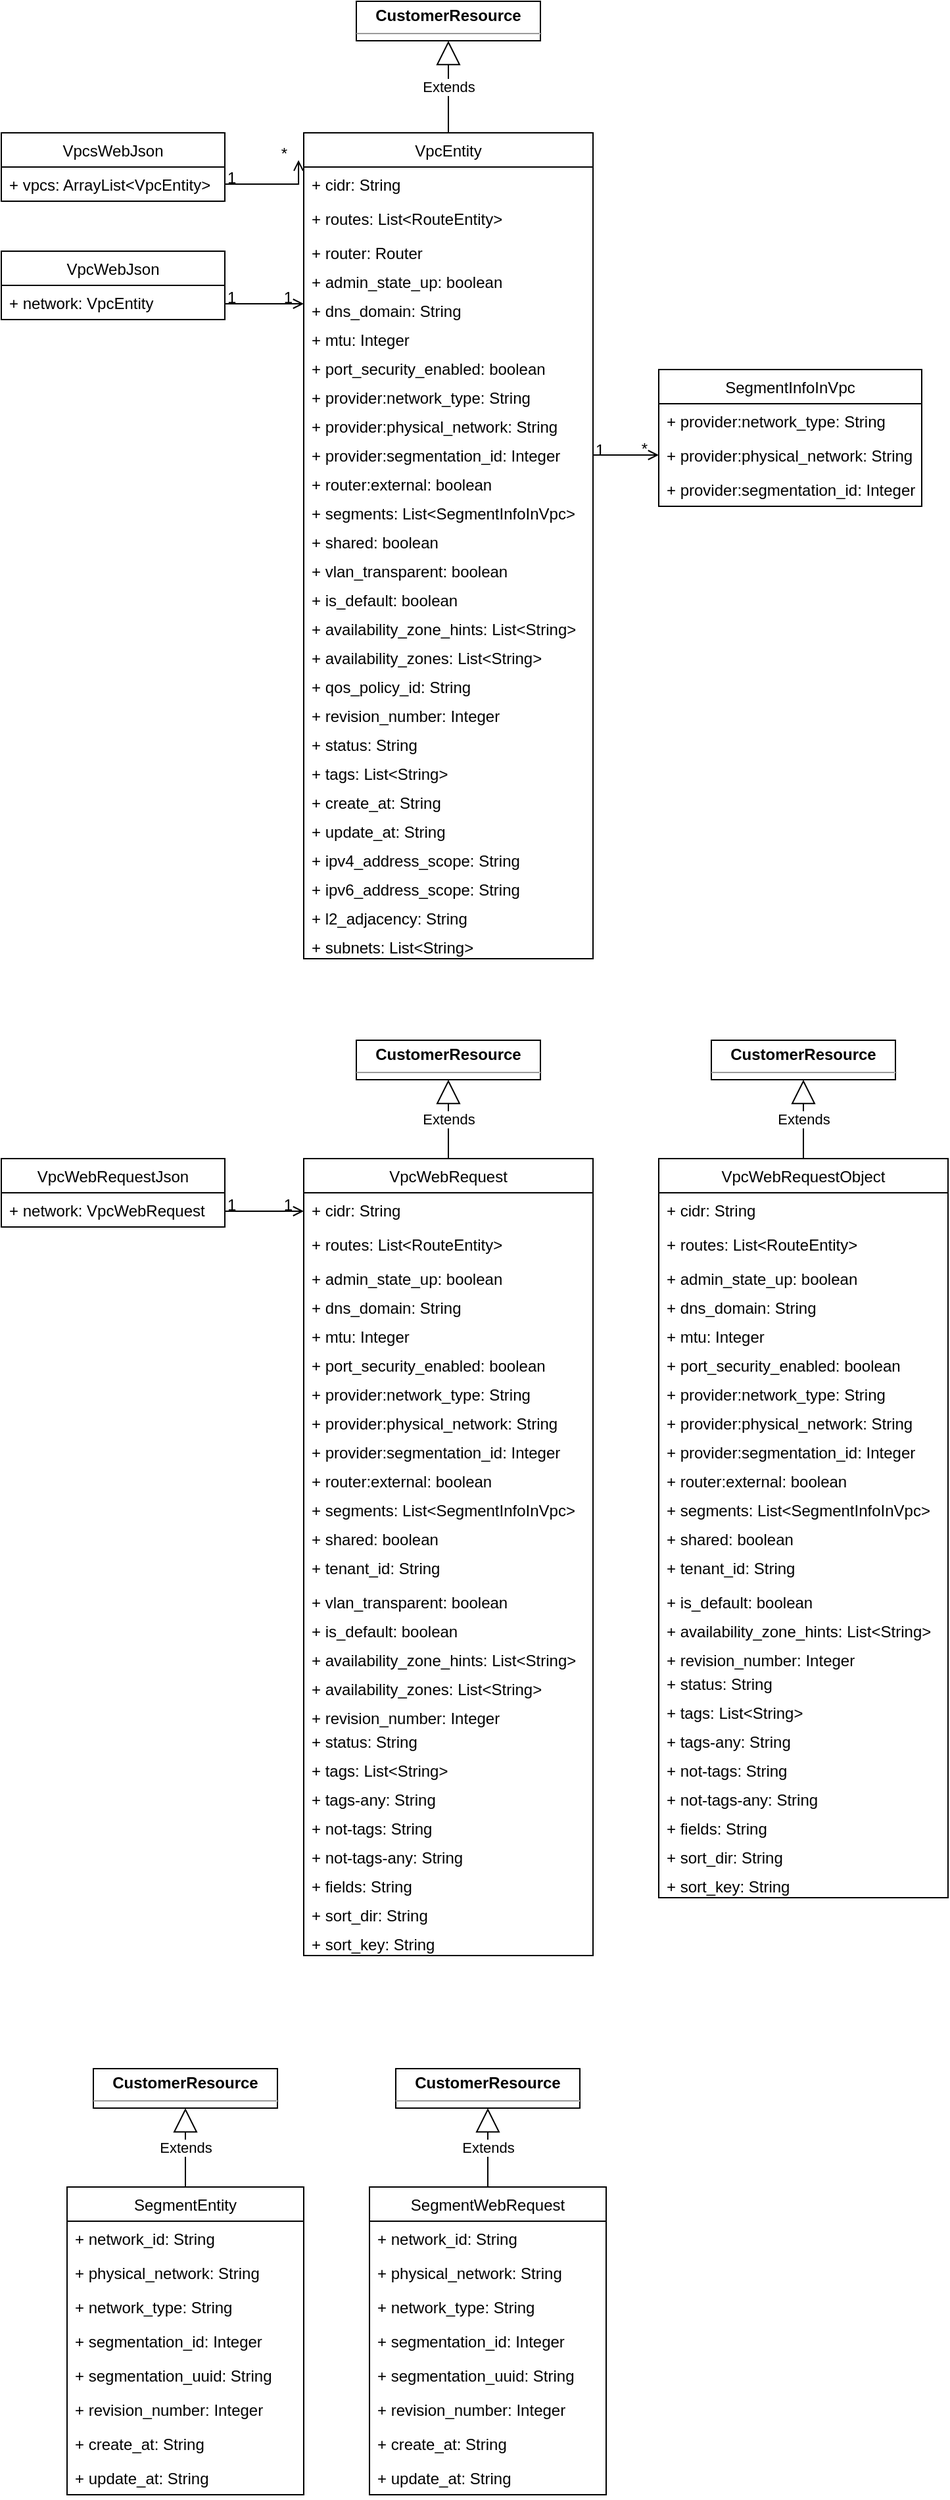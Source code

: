 <mxfile version="13.8.7" type="github">
  <diagram id="C5RBs43oDa-KdzZeNtuy" name="Page-1">
    <mxGraphModel dx="909" dy="665" grid="1" gridSize="10" guides="1" tooltips="1" connect="1" arrows="1" fold="1" page="1" pageScale="1" pageWidth="827" pageHeight="1169" math="0" shadow="0">
      <root>
        <mxCell id="WIyWlLk6GJQsqaUBKTNV-0" />
        <mxCell id="WIyWlLk6GJQsqaUBKTNV-1" parent="WIyWlLk6GJQsqaUBKTNV-0" />
        <mxCell id="Ehaus5VikyLSaYL8oiBz-0" value="VpcEntity" style="swimlane;fontStyle=0;childLayout=stackLayout;horizontal=1;startSize=26;fillColor=none;horizontalStack=0;resizeParent=1;resizeParentMax=0;resizeLast=0;collapsible=1;marginBottom=0;" vertex="1" parent="WIyWlLk6GJQsqaUBKTNV-1">
          <mxGeometry x="260" y="120" width="220" height="628" as="geometry" />
        </mxCell>
        <mxCell id="Ehaus5VikyLSaYL8oiBz-1" value="+ cidr: String" style="text;strokeColor=none;fillColor=none;align=left;verticalAlign=top;spacingLeft=4;spacingRight=4;overflow=hidden;rotatable=0;points=[[0,0.5],[1,0.5]];portConstraint=eastwest;" vertex="1" parent="Ehaus5VikyLSaYL8oiBz-0">
          <mxGeometry y="26" width="220" height="26" as="geometry" />
        </mxCell>
        <mxCell id="Ehaus5VikyLSaYL8oiBz-2" value="+ routes: List&lt;RouteEntity&gt;" style="text;strokeColor=none;fillColor=none;align=left;verticalAlign=top;spacingLeft=4;spacingRight=4;overflow=hidden;rotatable=0;points=[[0,0.5],[1,0.5]];portConstraint=eastwest;" vertex="1" parent="Ehaus5VikyLSaYL8oiBz-0">
          <mxGeometry y="52" width="220" height="26" as="geometry" />
        </mxCell>
        <mxCell id="Ehaus5VikyLSaYL8oiBz-6" value="+ router: Router&#xa;" style="text;strokeColor=none;fillColor=none;align=left;verticalAlign=top;spacingLeft=4;spacingRight=4;overflow=hidden;rotatable=0;points=[[0,0.5],[1,0.5]];portConstraint=eastwest;" vertex="1" parent="Ehaus5VikyLSaYL8oiBz-0">
          <mxGeometry y="78" width="220" height="22" as="geometry" />
        </mxCell>
        <mxCell id="Ehaus5VikyLSaYL8oiBz-3" value="+ admin_state_up: boolean&#xa;" style="text;strokeColor=none;fillColor=none;align=left;verticalAlign=top;spacingLeft=4;spacingRight=4;overflow=hidden;rotatable=0;points=[[0,0.5],[1,0.5]];portConstraint=eastwest;" vertex="1" parent="Ehaus5VikyLSaYL8oiBz-0">
          <mxGeometry y="100" width="220" height="22" as="geometry" />
        </mxCell>
        <mxCell id="Ehaus5VikyLSaYL8oiBz-7" value="+ dns_domain: String&#xa;" style="text;strokeColor=none;fillColor=none;align=left;verticalAlign=top;spacingLeft=4;spacingRight=4;overflow=hidden;rotatable=0;points=[[0,0.5],[1,0.5]];portConstraint=eastwest;" vertex="1" parent="Ehaus5VikyLSaYL8oiBz-0">
          <mxGeometry y="122" width="220" height="22" as="geometry" />
        </mxCell>
        <mxCell id="Ehaus5VikyLSaYL8oiBz-8" value="+ mtu: Integer&#xa;" style="text;strokeColor=none;fillColor=none;align=left;verticalAlign=top;spacingLeft=4;spacingRight=4;overflow=hidden;rotatable=0;points=[[0,0.5],[1,0.5]];portConstraint=eastwest;" vertex="1" parent="Ehaus5VikyLSaYL8oiBz-0">
          <mxGeometry y="144" width="220" height="22" as="geometry" />
        </mxCell>
        <mxCell id="Ehaus5VikyLSaYL8oiBz-4" value="+ port_security_enabled: boolean&#xa;" style="text;strokeColor=none;fillColor=none;align=left;verticalAlign=top;spacingLeft=4;spacingRight=4;overflow=hidden;rotatable=0;points=[[0,0.5],[1,0.5]];portConstraint=eastwest;" vertex="1" parent="Ehaus5VikyLSaYL8oiBz-0">
          <mxGeometry y="166" width="220" height="22" as="geometry" />
        </mxCell>
        <mxCell id="Ehaus5VikyLSaYL8oiBz-9" value="+ provider:network_type: String&#xa;" style="text;strokeColor=none;fillColor=none;align=left;verticalAlign=top;spacingLeft=4;spacingRight=4;overflow=hidden;rotatable=0;points=[[0,0.5],[1,0.5]];portConstraint=eastwest;" vertex="1" parent="Ehaus5VikyLSaYL8oiBz-0">
          <mxGeometry y="188" width="220" height="22" as="geometry" />
        </mxCell>
        <mxCell id="Ehaus5VikyLSaYL8oiBz-11" value="+ provider:physical_network: String&#xa;" style="text;strokeColor=none;fillColor=none;align=left;verticalAlign=top;spacingLeft=4;spacingRight=4;overflow=hidden;rotatable=0;points=[[0,0.5],[1,0.5]];portConstraint=eastwest;" vertex="1" parent="Ehaus5VikyLSaYL8oiBz-0">
          <mxGeometry y="210" width="220" height="22" as="geometry" />
        </mxCell>
        <mxCell id="Ehaus5VikyLSaYL8oiBz-12" value="+ provider:segmentation_id: Integer&#xa;" style="text;strokeColor=none;fillColor=none;align=left;verticalAlign=top;spacingLeft=4;spacingRight=4;overflow=hidden;rotatable=0;points=[[0,0.5],[1,0.5]];portConstraint=eastwest;" vertex="1" parent="Ehaus5VikyLSaYL8oiBz-0">
          <mxGeometry y="232" width="220" height="22" as="geometry" />
        </mxCell>
        <mxCell id="Ehaus5VikyLSaYL8oiBz-10" value="+ router:external: boolean" style="text;strokeColor=none;fillColor=none;align=left;verticalAlign=top;spacingLeft=4;spacingRight=4;overflow=hidden;rotatable=0;points=[[0,0.5],[1,0.5]];portConstraint=eastwest;" vertex="1" parent="Ehaus5VikyLSaYL8oiBz-0">
          <mxGeometry y="254" width="220" height="22" as="geometry" />
        </mxCell>
        <mxCell id="Ehaus5VikyLSaYL8oiBz-14" value="+ segments: List&lt;SegmentInfoInVpc&gt;&#xa;" style="text;strokeColor=none;fillColor=none;align=left;verticalAlign=top;spacingLeft=4;spacingRight=4;overflow=hidden;rotatable=0;points=[[0,0.5],[1,0.5]];portConstraint=eastwest;" vertex="1" parent="Ehaus5VikyLSaYL8oiBz-0">
          <mxGeometry y="276" width="220" height="22" as="geometry" />
        </mxCell>
        <mxCell id="Ehaus5VikyLSaYL8oiBz-15" value="+ shared: boolean&#xa;" style="text;strokeColor=none;fillColor=none;align=left;verticalAlign=top;spacingLeft=4;spacingRight=4;overflow=hidden;rotatable=0;points=[[0,0.5],[1,0.5]];portConstraint=eastwest;" vertex="1" parent="Ehaus5VikyLSaYL8oiBz-0">
          <mxGeometry y="298" width="220" height="22" as="geometry" />
        </mxCell>
        <mxCell id="Ehaus5VikyLSaYL8oiBz-16" value="+ vlan_transparent: boolean&#xa;" style="text;strokeColor=none;fillColor=none;align=left;verticalAlign=top;spacingLeft=4;spacingRight=4;overflow=hidden;rotatable=0;points=[[0,0.5],[1,0.5]];portConstraint=eastwest;" vertex="1" parent="Ehaus5VikyLSaYL8oiBz-0">
          <mxGeometry y="320" width="220" height="22" as="geometry" />
        </mxCell>
        <mxCell id="Ehaus5VikyLSaYL8oiBz-18" value="+ is_default: boolean&#xa;" style="text;strokeColor=none;fillColor=none;align=left;verticalAlign=top;spacingLeft=4;spacingRight=4;overflow=hidden;rotatable=0;points=[[0,0.5],[1,0.5]];portConstraint=eastwest;" vertex="1" parent="Ehaus5VikyLSaYL8oiBz-0">
          <mxGeometry y="342" width="220" height="22" as="geometry" />
        </mxCell>
        <mxCell id="Ehaus5VikyLSaYL8oiBz-13" value="+ availability_zone_hints: List&lt;String&gt;&#xa;" style="text;strokeColor=none;fillColor=none;align=left;verticalAlign=top;spacingLeft=4;spacingRight=4;overflow=hidden;rotatable=0;points=[[0,0.5],[1,0.5]];portConstraint=eastwest;" vertex="1" parent="Ehaus5VikyLSaYL8oiBz-0">
          <mxGeometry y="364" width="220" height="22" as="geometry" />
        </mxCell>
        <mxCell id="Ehaus5VikyLSaYL8oiBz-19" value="+ availability_zones: List&lt;String&gt;&#xa;" style="text;strokeColor=none;fillColor=none;align=left;verticalAlign=top;spacingLeft=4;spacingRight=4;overflow=hidden;rotatable=0;points=[[0,0.5],[1,0.5]];portConstraint=eastwest;" vertex="1" parent="Ehaus5VikyLSaYL8oiBz-0">
          <mxGeometry y="386" width="220" height="22" as="geometry" />
        </mxCell>
        <mxCell id="Ehaus5VikyLSaYL8oiBz-20" value="+ qos_policy_id: String&#xa;" style="text;strokeColor=none;fillColor=none;align=left;verticalAlign=top;spacingLeft=4;spacingRight=4;overflow=hidden;rotatable=0;points=[[0,0.5],[1,0.5]];portConstraint=eastwest;" vertex="1" parent="Ehaus5VikyLSaYL8oiBz-0">
          <mxGeometry y="408" width="220" height="22" as="geometry" />
        </mxCell>
        <mxCell id="Ehaus5VikyLSaYL8oiBz-21" value="+ revision_number: Integer&#xa;" style="text;strokeColor=none;fillColor=none;align=left;verticalAlign=top;spacingLeft=4;spacingRight=4;overflow=hidden;rotatable=0;points=[[0,0.5],[1,0.5]];portConstraint=eastwest;" vertex="1" parent="Ehaus5VikyLSaYL8oiBz-0">
          <mxGeometry y="430" width="220" height="22" as="geometry" />
        </mxCell>
        <mxCell id="Ehaus5VikyLSaYL8oiBz-22" value="+ status: String&#xa;" style="text;strokeColor=none;fillColor=none;align=left;verticalAlign=top;spacingLeft=4;spacingRight=4;overflow=hidden;rotatable=0;points=[[0,0.5],[1,0.5]];portConstraint=eastwest;" vertex="1" parent="Ehaus5VikyLSaYL8oiBz-0">
          <mxGeometry y="452" width="220" height="22" as="geometry" />
        </mxCell>
        <mxCell id="Ehaus5VikyLSaYL8oiBz-24" value="+ tags: List&lt;String&gt;&#xa;" style="text;strokeColor=none;fillColor=none;align=left;verticalAlign=top;spacingLeft=4;spacingRight=4;overflow=hidden;rotatable=0;points=[[0,0.5],[1,0.5]];portConstraint=eastwest;" vertex="1" parent="Ehaus5VikyLSaYL8oiBz-0">
          <mxGeometry y="474" width="220" height="22" as="geometry" />
        </mxCell>
        <mxCell id="Ehaus5VikyLSaYL8oiBz-26" value="+ create_at: String&#xa;" style="text;strokeColor=none;fillColor=none;align=left;verticalAlign=top;spacingLeft=4;spacingRight=4;overflow=hidden;rotatable=0;points=[[0,0.5],[1,0.5]];portConstraint=eastwest;" vertex="1" parent="Ehaus5VikyLSaYL8oiBz-0">
          <mxGeometry y="496" width="220" height="22" as="geometry" />
        </mxCell>
        <mxCell id="Ehaus5VikyLSaYL8oiBz-25" value="+ update_at: String&#xa;" style="text;strokeColor=none;fillColor=none;align=left;verticalAlign=top;spacingLeft=4;spacingRight=4;overflow=hidden;rotatable=0;points=[[0,0.5],[1,0.5]];portConstraint=eastwest;" vertex="1" parent="Ehaus5VikyLSaYL8oiBz-0">
          <mxGeometry y="518" width="220" height="22" as="geometry" />
        </mxCell>
        <mxCell id="Ehaus5VikyLSaYL8oiBz-27" value="+ ipv4_address_scope: String&#xa;" style="text;strokeColor=none;fillColor=none;align=left;verticalAlign=top;spacingLeft=4;spacingRight=4;overflow=hidden;rotatable=0;points=[[0,0.5],[1,0.5]];portConstraint=eastwest;" vertex="1" parent="Ehaus5VikyLSaYL8oiBz-0">
          <mxGeometry y="540" width="220" height="22" as="geometry" />
        </mxCell>
        <mxCell id="Ehaus5VikyLSaYL8oiBz-23" value="+ ipv6_address_scope: String&#xa;" style="text;strokeColor=none;fillColor=none;align=left;verticalAlign=top;spacingLeft=4;spacingRight=4;overflow=hidden;rotatable=0;points=[[0,0.5],[1,0.5]];portConstraint=eastwest;" vertex="1" parent="Ehaus5VikyLSaYL8oiBz-0">
          <mxGeometry y="562" width="220" height="22" as="geometry" />
        </mxCell>
        <mxCell id="Ehaus5VikyLSaYL8oiBz-28" value="+ l2_adjacency: String" style="text;strokeColor=none;fillColor=none;align=left;verticalAlign=top;spacingLeft=4;spacingRight=4;overflow=hidden;rotatable=0;points=[[0,0.5],[1,0.5]];portConstraint=eastwest;" vertex="1" parent="Ehaus5VikyLSaYL8oiBz-0">
          <mxGeometry y="584" width="220" height="22" as="geometry" />
        </mxCell>
        <mxCell id="Ehaus5VikyLSaYL8oiBz-31" value="+ subnets: List&lt;String&gt;" style="text;strokeColor=none;fillColor=none;align=left;verticalAlign=top;spacingLeft=4;spacingRight=4;overflow=hidden;rotatable=0;points=[[0,0.5],[1,0.5]];portConstraint=eastwest;" vertex="1" parent="Ehaus5VikyLSaYL8oiBz-0">
          <mxGeometry y="606" width="220" height="22" as="geometry" />
        </mxCell>
        <mxCell id="Ehaus5VikyLSaYL8oiBz-32" value="SegmentInfoInVpc" style="swimlane;fontStyle=0;childLayout=stackLayout;horizontal=1;startSize=26;fillColor=none;horizontalStack=0;resizeParent=1;resizeParentMax=0;resizeLast=0;collapsible=1;marginBottom=0;" vertex="1" parent="WIyWlLk6GJQsqaUBKTNV-1">
          <mxGeometry x="530" y="300" width="200" height="104" as="geometry" />
        </mxCell>
        <mxCell id="Ehaus5VikyLSaYL8oiBz-33" value="+ provider:network_type: String" style="text;strokeColor=none;fillColor=none;align=left;verticalAlign=top;spacingLeft=4;spacingRight=4;overflow=hidden;rotatable=0;points=[[0,0.5],[1,0.5]];portConstraint=eastwest;" vertex="1" parent="Ehaus5VikyLSaYL8oiBz-32">
          <mxGeometry y="26" width="200" height="26" as="geometry" />
        </mxCell>
        <mxCell id="Ehaus5VikyLSaYL8oiBz-34" value="+ provider:physical_network: String" style="text;strokeColor=none;fillColor=none;align=left;verticalAlign=top;spacingLeft=4;spacingRight=4;overflow=hidden;rotatable=0;points=[[0,0.5],[1,0.5]];portConstraint=eastwest;" vertex="1" parent="Ehaus5VikyLSaYL8oiBz-32">
          <mxGeometry y="52" width="200" height="26" as="geometry" />
        </mxCell>
        <mxCell id="Ehaus5VikyLSaYL8oiBz-37" value="+ provider:segmentation_id: Integer" style="text;strokeColor=none;fillColor=none;align=left;verticalAlign=top;spacingLeft=4;spacingRight=4;overflow=hidden;rotatable=0;points=[[0,0.5],[1,0.5]];portConstraint=eastwest;" vertex="1" parent="Ehaus5VikyLSaYL8oiBz-32">
          <mxGeometry y="78" width="200" height="26" as="geometry" />
        </mxCell>
        <mxCell id="Ehaus5VikyLSaYL8oiBz-56" value="Extends" style="endArrow=block;endSize=16;endFill=0;html=1;exitX=0.5;exitY=0;exitDx=0;exitDy=0;" edge="1" parent="WIyWlLk6GJQsqaUBKTNV-1" source="Ehaus5VikyLSaYL8oiBz-0">
          <mxGeometry width="160" relative="1" as="geometry">
            <mxPoint x="270" y="30" as="sourcePoint" />
            <mxPoint x="370" y="50" as="targetPoint" />
          </mxGeometry>
        </mxCell>
        <mxCell id="Ehaus5VikyLSaYL8oiBz-57" value="" style="endArrow=open;shadow=0;strokeWidth=1;rounded=0;endFill=1;edgeStyle=elbowEdgeStyle;elbow=vertical;exitX=1;exitY=0.5;exitDx=0;exitDy=0;entryX=0;entryY=0.5;entryDx=0;entryDy=0;" edge="1" parent="WIyWlLk6GJQsqaUBKTNV-1" source="Ehaus5VikyLSaYL8oiBz-10" target="Ehaus5VikyLSaYL8oiBz-34">
          <mxGeometry x="0.5" y="41" relative="1" as="geometry">
            <mxPoint x="470" y="343" as="sourcePoint" />
            <mxPoint x="600" y="339" as="targetPoint" />
            <mxPoint x="-40" y="32" as="offset" />
            <Array as="points">
              <mxPoint x="530" y="365" />
              <mxPoint x="570" y="250" />
            </Array>
          </mxGeometry>
        </mxCell>
        <mxCell id="Ehaus5VikyLSaYL8oiBz-58" value="1" style="resizable=0;align=left;verticalAlign=bottom;labelBackgroundColor=none;fontSize=12;" connectable="0" vertex="1" parent="Ehaus5VikyLSaYL8oiBz-57">
          <mxGeometry x="-1" relative="1" as="geometry">
            <mxPoint y="-15" as="offset" />
          </mxGeometry>
        </mxCell>
        <mxCell id="Ehaus5VikyLSaYL8oiBz-59" value="*" style="resizable=0;align=right;verticalAlign=bottom;labelBackgroundColor=none;fontSize=12;" connectable="0" vertex="1" parent="Ehaus5VikyLSaYL8oiBz-57">
          <mxGeometry x="1" relative="1" as="geometry">
            <mxPoint x="-7" y="4" as="offset" />
          </mxGeometry>
        </mxCell>
        <mxCell id="Ehaus5VikyLSaYL8oiBz-61" value="VpcsWebJson" style="swimlane;fontStyle=0;childLayout=stackLayout;horizontal=1;startSize=26;fillColor=none;horizontalStack=0;resizeParent=1;resizeParentMax=0;resizeLast=0;collapsible=1;marginBottom=0;" vertex="1" parent="WIyWlLk6GJQsqaUBKTNV-1">
          <mxGeometry x="30" y="120" width="170" height="52" as="geometry" />
        </mxCell>
        <mxCell id="Ehaus5VikyLSaYL8oiBz-62" value="+ vpcs: ArrayList&lt;VpcEntity&gt;" style="text;strokeColor=none;fillColor=none;align=left;verticalAlign=top;spacingLeft=4;spacingRight=4;overflow=hidden;rotatable=0;points=[[0,0.5],[1,0.5]];portConstraint=eastwest;" vertex="1" parent="Ehaus5VikyLSaYL8oiBz-61">
          <mxGeometry y="26" width="170" height="26" as="geometry" />
        </mxCell>
        <mxCell id="Ehaus5VikyLSaYL8oiBz-70" value="" style="endArrow=open;shadow=0;strokeWidth=1;rounded=0;endFill=1;edgeStyle=elbowEdgeStyle;elbow=vertical;exitX=1;exitY=0.5;exitDx=0;exitDy=0;entryX=-0.018;entryY=0.033;entryDx=0;entryDy=0;entryPerimeter=0;" edge="1" parent="WIyWlLk6GJQsqaUBKTNV-1" source="Ehaus5VikyLSaYL8oiBz-62" target="Ehaus5VikyLSaYL8oiBz-0">
          <mxGeometry x="0.5" y="41" relative="1" as="geometry">
            <mxPoint x="130" y="200" as="sourcePoint" />
            <mxPoint x="230" y="200" as="targetPoint" />
            <mxPoint x="-40" y="32" as="offset" />
            <Array as="points">
              <mxPoint x="230" y="159" />
              <mxPoint x="220" y="180" />
              <mxPoint x="240" y="159" />
              <mxPoint x="230" y="139" />
              <mxPoint x="250" y="85" />
            </Array>
          </mxGeometry>
        </mxCell>
        <mxCell id="Ehaus5VikyLSaYL8oiBz-71" value="1" style="resizable=0;align=left;verticalAlign=bottom;labelBackgroundColor=none;fontSize=12;" connectable="0" vertex="1" parent="Ehaus5VikyLSaYL8oiBz-70">
          <mxGeometry x="-1" relative="1" as="geometry">
            <mxPoint y="4" as="offset" />
          </mxGeometry>
        </mxCell>
        <mxCell id="Ehaus5VikyLSaYL8oiBz-72" value="*" style="resizable=0;align=right;verticalAlign=bottom;labelBackgroundColor=none;fontSize=12;" connectable="0" vertex="1" parent="Ehaus5VikyLSaYL8oiBz-70">
          <mxGeometry x="1" relative="1" as="geometry">
            <mxPoint x="-7" y="4" as="offset" />
          </mxGeometry>
        </mxCell>
        <mxCell id="Ehaus5VikyLSaYL8oiBz-74" value="VpcWebJson" style="swimlane;fontStyle=0;childLayout=stackLayout;horizontal=1;startSize=26;fillColor=none;horizontalStack=0;resizeParent=1;resizeParentMax=0;resizeLast=0;collapsible=1;marginBottom=0;" vertex="1" parent="WIyWlLk6GJQsqaUBKTNV-1">
          <mxGeometry x="30" y="210" width="170" height="52" as="geometry" />
        </mxCell>
        <mxCell id="Ehaus5VikyLSaYL8oiBz-75" value="+ network: VpcEntity" style="text;strokeColor=none;fillColor=none;align=left;verticalAlign=top;spacingLeft=4;spacingRight=4;overflow=hidden;rotatable=0;points=[[0,0.5],[1,0.5]];portConstraint=eastwest;" vertex="1" parent="Ehaus5VikyLSaYL8oiBz-74">
          <mxGeometry y="26" width="170" height="26" as="geometry" />
        </mxCell>
        <mxCell id="Ehaus5VikyLSaYL8oiBz-76" value="" style="endArrow=open;shadow=0;strokeWidth=1;rounded=0;endFill=1;edgeStyle=elbowEdgeStyle;elbow=vertical;entryX=-0.018;entryY=0.033;entryDx=0;entryDy=0;entryPerimeter=0;" edge="1" parent="WIyWlLk6GJQsqaUBKTNV-1" source="Ehaus5VikyLSaYL8oiBz-75">
          <mxGeometry x="0.5" y="41" relative="1" as="geometry">
            <mxPoint x="200" y="250" as="sourcePoint" />
            <mxPoint x="260" y="250" as="targetPoint" />
            <mxPoint x="-40" y="32" as="offset" />
            <Array as="points">
              <mxPoint x="230" y="250" />
              <mxPoint x="250" y="196" />
            </Array>
          </mxGeometry>
        </mxCell>
        <mxCell id="Ehaus5VikyLSaYL8oiBz-77" value="1" style="resizable=0;align=left;verticalAlign=bottom;labelBackgroundColor=none;fontSize=12;" connectable="0" vertex="1" parent="Ehaus5VikyLSaYL8oiBz-76">
          <mxGeometry x="-1" relative="1" as="geometry">
            <mxPoint y="4" as="offset" />
          </mxGeometry>
        </mxCell>
        <mxCell id="Ehaus5VikyLSaYL8oiBz-78" value="1" style="resizable=0;align=right;verticalAlign=bottom;labelBackgroundColor=none;fontSize=12;" connectable="0" vertex="1" parent="Ehaus5VikyLSaYL8oiBz-76">
          <mxGeometry x="1" relative="1" as="geometry">
            <mxPoint x="-7" y="4" as="offset" />
          </mxGeometry>
        </mxCell>
        <mxCell id="Ehaus5VikyLSaYL8oiBz-79" value="&lt;p style=&quot;margin: 0px ; margin-top: 4px ; text-align: center&quot;&gt;&lt;b&gt;CustomerResource&lt;/b&gt;&lt;/p&gt;&lt;hr size=&quot;1&quot;&gt;&lt;div style=&quot;height: 2px&quot;&gt;&lt;/div&gt;" style="verticalAlign=top;align=left;overflow=fill;fontSize=12;fontFamily=Helvetica;html=1;" vertex="1" parent="WIyWlLk6GJQsqaUBKTNV-1">
          <mxGeometry x="300" y="20" width="140" height="30" as="geometry" />
        </mxCell>
        <mxCell id="Ehaus5VikyLSaYL8oiBz-80" value="VpcWebRequest" style="swimlane;fontStyle=0;childLayout=stackLayout;horizontal=1;startSize=26;fillColor=none;horizontalStack=0;resizeParent=1;resizeParentMax=0;resizeLast=0;collapsible=1;marginBottom=0;" vertex="1" parent="WIyWlLk6GJQsqaUBKTNV-1">
          <mxGeometry x="260" y="900" width="220" height="606" as="geometry" />
        </mxCell>
        <mxCell id="Ehaus5VikyLSaYL8oiBz-81" value="+ cidr: String" style="text;strokeColor=none;fillColor=none;align=left;verticalAlign=top;spacingLeft=4;spacingRight=4;overflow=hidden;rotatable=0;points=[[0,0.5],[1,0.5]];portConstraint=eastwest;" vertex="1" parent="Ehaus5VikyLSaYL8oiBz-80">
          <mxGeometry y="26" width="220" height="26" as="geometry" />
        </mxCell>
        <mxCell id="Ehaus5VikyLSaYL8oiBz-82" value="+ routes: List&lt;RouteEntity&gt;" style="text;strokeColor=none;fillColor=none;align=left;verticalAlign=top;spacingLeft=4;spacingRight=4;overflow=hidden;rotatable=0;points=[[0,0.5],[1,0.5]];portConstraint=eastwest;" vertex="1" parent="Ehaus5VikyLSaYL8oiBz-80">
          <mxGeometry y="52" width="220" height="26" as="geometry" />
        </mxCell>
        <mxCell id="Ehaus5VikyLSaYL8oiBz-84" value="+ admin_state_up: boolean&#xa;" style="text;strokeColor=none;fillColor=none;align=left;verticalAlign=top;spacingLeft=4;spacingRight=4;overflow=hidden;rotatable=0;points=[[0,0.5],[1,0.5]];portConstraint=eastwest;" vertex="1" parent="Ehaus5VikyLSaYL8oiBz-80">
          <mxGeometry y="78" width="220" height="22" as="geometry" />
        </mxCell>
        <mxCell id="Ehaus5VikyLSaYL8oiBz-85" value="+ dns_domain: String&#xa;" style="text;strokeColor=none;fillColor=none;align=left;verticalAlign=top;spacingLeft=4;spacingRight=4;overflow=hidden;rotatable=0;points=[[0,0.5],[1,0.5]];portConstraint=eastwest;" vertex="1" parent="Ehaus5VikyLSaYL8oiBz-80">
          <mxGeometry y="100" width="220" height="22" as="geometry" />
        </mxCell>
        <mxCell id="Ehaus5VikyLSaYL8oiBz-86" value="+ mtu: Integer&#xa;" style="text;strokeColor=none;fillColor=none;align=left;verticalAlign=top;spacingLeft=4;spacingRight=4;overflow=hidden;rotatable=0;points=[[0,0.5],[1,0.5]];portConstraint=eastwest;" vertex="1" parent="Ehaus5VikyLSaYL8oiBz-80">
          <mxGeometry y="122" width="220" height="22" as="geometry" />
        </mxCell>
        <mxCell id="Ehaus5VikyLSaYL8oiBz-87" value="+ port_security_enabled: boolean&#xa;" style="text;strokeColor=none;fillColor=none;align=left;verticalAlign=top;spacingLeft=4;spacingRight=4;overflow=hidden;rotatable=0;points=[[0,0.5],[1,0.5]];portConstraint=eastwest;" vertex="1" parent="Ehaus5VikyLSaYL8oiBz-80">
          <mxGeometry y="144" width="220" height="22" as="geometry" />
        </mxCell>
        <mxCell id="Ehaus5VikyLSaYL8oiBz-88" value="+ provider:network_type: String&#xa;" style="text;strokeColor=none;fillColor=none;align=left;verticalAlign=top;spacingLeft=4;spacingRight=4;overflow=hidden;rotatable=0;points=[[0,0.5],[1,0.5]];portConstraint=eastwest;" vertex="1" parent="Ehaus5VikyLSaYL8oiBz-80">
          <mxGeometry y="166" width="220" height="22" as="geometry" />
        </mxCell>
        <mxCell id="Ehaus5VikyLSaYL8oiBz-89" value="+ provider:physical_network: String&#xa;" style="text;strokeColor=none;fillColor=none;align=left;verticalAlign=top;spacingLeft=4;spacingRight=4;overflow=hidden;rotatable=0;points=[[0,0.5],[1,0.5]];portConstraint=eastwest;" vertex="1" parent="Ehaus5VikyLSaYL8oiBz-80">
          <mxGeometry y="188" width="220" height="22" as="geometry" />
        </mxCell>
        <mxCell id="Ehaus5VikyLSaYL8oiBz-90" value="+ provider:segmentation_id: Integer&#xa;" style="text;strokeColor=none;fillColor=none;align=left;verticalAlign=top;spacingLeft=4;spacingRight=4;overflow=hidden;rotatable=0;points=[[0,0.5],[1,0.5]];portConstraint=eastwest;" vertex="1" parent="Ehaus5VikyLSaYL8oiBz-80">
          <mxGeometry y="210" width="220" height="22" as="geometry" />
        </mxCell>
        <mxCell id="Ehaus5VikyLSaYL8oiBz-91" value="+ router:external: boolean" style="text;strokeColor=none;fillColor=none;align=left;verticalAlign=top;spacingLeft=4;spacingRight=4;overflow=hidden;rotatable=0;points=[[0,0.5],[1,0.5]];portConstraint=eastwest;" vertex="1" parent="Ehaus5VikyLSaYL8oiBz-80">
          <mxGeometry y="232" width="220" height="22" as="geometry" />
        </mxCell>
        <mxCell id="Ehaus5VikyLSaYL8oiBz-92" value="+ segments: List&lt;SegmentInfoInVpc&gt;&#xa;" style="text;strokeColor=none;fillColor=none;align=left;verticalAlign=top;spacingLeft=4;spacingRight=4;overflow=hidden;rotatable=0;points=[[0,0.5],[1,0.5]];portConstraint=eastwest;" vertex="1" parent="Ehaus5VikyLSaYL8oiBz-80">
          <mxGeometry y="254" width="220" height="22" as="geometry" />
        </mxCell>
        <mxCell id="Ehaus5VikyLSaYL8oiBz-93" value="+ shared: boolean&#xa;" style="text;strokeColor=none;fillColor=none;align=left;verticalAlign=top;spacingLeft=4;spacingRight=4;overflow=hidden;rotatable=0;points=[[0,0.5],[1,0.5]];portConstraint=eastwest;" vertex="1" parent="Ehaus5VikyLSaYL8oiBz-80">
          <mxGeometry y="276" width="220" height="22" as="geometry" />
        </mxCell>
        <mxCell id="Ehaus5VikyLSaYL8oiBz-38" value="+ tenant_id: String" style="text;strokeColor=none;fillColor=none;align=left;verticalAlign=top;spacingLeft=4;spacingRight=4;overflow=hidden;rotatable=0;points=[[0,0.5],[1,0.5]];portConstraint=eastwest;" vertex="1" parent="Ehaus5VikyLSaYL8oiBz-80">
          <mxGeometry y="298" width="220" height="26" as="geometry" />
        </mxCell>
        <mxCell id="Ehaus5VikyLSaYL8oiBz-94" value="+ vlan_transparent: boolean&#xa;" style="text;strokeColor=none;fillColor=none;align=left;verticalAlign=top;spacingLeft=4;spacingRight=4;overflow=hidden;rotatable=0;points=[[0,0.5],[1,0.5]];portConstraint=eastwest;" vertex="1" parent="Ehaus5VikyLSaYL8oiBz-80">
          <mxGeometry y="324" width="220" height="22" as="geometry" />
        </mxCell>
        <mxCell id="Ehaus5VikyLSaYL8oiBz-95" value="+ is_default: boolean&#xa;" style="text;strokeColor=none;fillColor=none;align=left;verticalAlign=top;spacingLeft=4;spacingRight=4;overflow=hidden;rotatable=0;points=[[0,0.5],[1,0.5]];portConstraint=eastwest;" vertex="1" parent="Ehaus5VikyLSaYL8oiBz-80">
          <mxGeometry y="346" width="220" height="22" as="geometry" />
        </mxCell>
        <mxCell id="Ehaus5VikyLSaYL8oiBz-96" value="+ availability_zone_hints: List&lt;String&gt;&#xa;" style="text;strokeColor=none;fillColor=none;align=left;verticalAlign=top;spacingLeft=4;spacingRight=4;overflow=hidden;rotatable=0;points=[[0,0.5],[1,0.5]];portConstraint=eastwest;" vertex="1" parent="Ehaus5VikyLSaYL8oiBz-80">
          <mxGeometry y="368" width="220" height="22" as="geometry" />
        </mxCell>
        <mxCell id="Ehaus5VikyLSaYL8oiBz-97" value="+ availability_zones: List&lt;String&gt;&#xa;" style="text;strokeColor=none;fillColor=none;align=left;verticalAlign=top;spacingLeft=4;spacingRight=4;overflow=hidden;rotatable=0;points=[[0,0.5],[1,0.5]];portConstraint=eastwest;" vertex="1" parent="Ehaus5VikyLSaYL8oiBz-80">
          <mxGeometry y="390" width="220" height="22" as="geometry" />
        </mxCell>
        <mxCell id="Ehaus5VikyLSaYL8oiBz-99" value="+ revision_number: Integer&#xa;" style="text;strokeColor=none;fillColor=none;align=left;verticalAlign=top;spacingLeft=4;spacingRight=4;overflow=hidden;rotatable=0;points=[[0,0.5],[1,0.5]];portConstraint=eastwest;" vertex="1" parent="Ehaus5VikyLSaYL8oiBz-80">
          <mxGeometry y="412" width="220" height="18" as="geometry" />
        </mxCell>
        <mxCell id="Ehaus5VikyLSaYL8oiBz-100" value="+ status: String&#xa;" style="text;strokeColor=none;fillColor=none;align=left;verticalAlign=top;spacingLeft=4;spacingRight=4;overflow=hidden;rotatable=0;points=[[0,0.5],[1,0.5]];portConstraint=eastwest;" vertex="1" parent="Ehaus5VikyLSaYL8oiBz-80">
          <mxGeometry y="430" width="220" height="22" as="geometry" />
        </mxCell>
        <mxCell id="Ehaus5VikyLSaYL8oiBz-101" value="+ tags: List&lt;String&gt;&#xa;" style="text;strokeColor=none;fillColor=none;align=left;verticalAlign=top;spacingLeft=4;spacingRight=4;overflow=hidden;rotatable=0;points=[[0,0.5],[1,0.5]];portConstraint=eastwest;" vertex="1" parent="Ehaus5VikyLSaYL8oiBz-80">
          <mxGeometry y="452" width="220" height="22" as="geometry" />
        </mxCell>
        <mxCell id="Ehaus5VikyLSaYL8oiBz-102" value="+ tags-any: String&#xa;" style="text;strokeColor=none;fillColor=none;align=left;verticalAlign=top;spacingLeft=4;spacingRight=4;overflow=hidden;rotatable=0;points=[[0,0.5],[1,0.5]];portConstraint=eastwest;" vertex="1" parent="Ehaus5VikyLSaYL8oiBz-80">
          <mxGeometry y="474" width="220" height="22" as="geometry" />
        </mxCell>
        <mxCell id="Ehaus5VikyLSaYL8oiBz-103" value="+ not-tags: String&#xa;" style="text;strokeColor=none;fillColor=none;align=left;verticalAlign=top;spacingLeft=4;spacingRight=4;overflow=hidden;rotatable=0;points=[[0,0.5],[1,0.5]];portConstraint=eastwest;" vertex="1" parent="Ehaus5VikyLSaYL8oiBz-80">
          <mxGeometry y="496" width="220" height="22" as="geometry" />
        </mxCell>
        <mxCell id="Ehaus5VikyLSaYL8oiBz-104" value="+ not-tags-any: String&#xa;" style="text;strokeColor=none;fillColor=none;align=left;verticalAlign=top;spacingLeft=4;spacingRight=4;overflow=hidden;rotatable=0;points=[[0,0.5],[1,0.5]];portConstraint=eastwest;" vertex="1" parent="Ehaus5VikyLSaYL8oiBz-80">
          <mxGeometry y="518" width="220" height="22" as="geometry" />
        </mxCell>
        <mxCell id="Ehaus5VikyLSaYL8oiBz-105" value="+ fields: String&#xa;" style="text;strokeColor=none;fillColor=none;align=left;verticalAlign=top;spacingLeft=4;spacingRight=4;overflow=hidden;rotatable=0;points=[[0,0.5],[1,0.5]];portConstraint=eastwest;" vertex="1" parent="Ehaus5VikyLSaYL8oiBz-80">
          <mxGeometry y="540" width="220" height="22" as="geometry" />
        </mxCell>
        <mxCell id="Ehaus5VikyLSaYL8oiBz-106" value="+ sort_dir: String" style="text;strokeColor=none;fillColor=none;align=left;verticalAlign=top;spacingLeft=4;spacingRight=4;overflow=hidden;rotatable=0;points=[[0,0.5],[1,0.5]];portConstraint=eastwest;" vertex="1" parent="Ehaus5VikyLSaYL8oiBz-80">
          <mxGeometry y="562" width="220" height="22" as="geometry" />
        </mxCell>
        <mxCell id="Ehaus5VikyLSaYL8oiBz-107" value="+ sort_key: String" style="text;strokeColor=none;fillColor=none;align=left;verticalAlign=top;spacingLeft=4;spacingRight=4;overflow=hidden;rotatable=0;points=[[0,0.5],[1,0.5]];portConstraint=eastwest;" vertex="1" parent="Ehaus5VikyLSaYL8oiBz-80">
          <mxGeometry y="584" width="220" height="22" as="geometry" />
        </mxCell>
        <mxCell id="Ehaus5VikyLSaYL8oiBz-108" value="Extends" style="endArrow=block;endSize=16;endFill=0;html=1;" edge="1" parent="WIyWlLk6GJQsqaUBKTNV-1">
          <mxGeometry width="160" relative="1" as="geometry">
            <mxPoint x="370" y="900" as="sourcePoint" />
            <mxPoint x="370" y="840" as="targetPoint" />
          </mxGeometry>
        </mxCell>
        <mxCell id="Ehaus5VikyLSaYL8oiBz-109" value="&lt;p style=&quot;margin: 0px ; margin-top: 4px ; text-align: center&quot;&gt;&lt;b&gt;CustomerResource&lt;/b&gt;&lt;/p&gt;&lt;hr size=&quot;1&quot;&gt;&lt;div style=&quot;height: 2px&quot;&gt;&lt;/div&gt;" style="verticalAlign=top;align=left;overflow=fill;fontSize=12;fontFamily=Helvetica;html=1;" vertex="1" parent="WIyWlLk6GJQsqaUBKTNV-1">
          <mxGeometry x="300" y="810" width="140" height="30" as="geometry" />
        </mxCell>
        <mxCell id="Ehaus5VikyLSaYL8oiBz-119" value="VpcWebRequestJson" style="swimlane;fontStyle=0;childLayout=stackLayout;horizontal=1;startSize=26;fillColor=none;horizontalStack=0;resizeParent=1;resizeParentMax=0;resizeLast=0;collapsible=1;marginBottom=0;" vertex="1" parent="WIyWlLk6GJQsqaUBKTNV-1">
          <mxGeometry x="30" y="900" width="170" height="52" as="geometry" />
        </mxCell>
        <mxCell id="Ehaus5VikyLSaYL8oiBz-120" value="+ network: VpcWebRequest" style="text;strokeColor=none;fillColor=none;align=left;verticalAlign=top;spacingLeft=4;spacingRight=4;overflow=hidden;rotatable=0;points=[[0,0.5],[1,0.5]];portConstraint=eastwest;" vertex="1" parent="Ehaus5VikyLSaYL8oiBz-119">
          <mxGeometry y="26" width="170" height="26" as="geometry" />
        </mxCell>
        <mxCell id="Ehaus5VikyLSaYL8oiBz-121" value="" style="endArrow=open;shadow=0;strokeWidth=1;rounded=0;endFill=1;edgeStyle=elbowEdgeStyle;elbow=vertical;entryX=-0.018;entryY=0.033;entryDx=0;entryDy=0;entryPerimeter=0;" edge="1" parent="WIyWlLk6GJQsqaUBKTNV-1">
          <mxGeometry x="0.5" y="41" relative="1" as="geometry">
            <mxPoint x="200" y="940" as="sourcePoint" />
            <mxPoint x="260" y="940" as="targetPoint" />
            <mxPoint x="-40" y="32" as="offset" />
            <Array as="points">
              <mxPoint x="230" y="940" />
              <mxPoint x="250" y="886" />
            </Array>
          </mxGeometry>
        </mxCell>
        <mxCell id="Ehaus5VikyLSaYL8oiBz-122" value="1" style="resizable=0;align=left;verticalAlign=bottom;labelBackgroundColor=none;fontSize=12;" connectable="0" vertex="1" parent="Ehaus5VikyLSaYL8oiBz-121">
          <mxGeometry x="-1" relative="1" as="geometry">
            <mxPoint y="4" as="offset" />
          </mxGeometry>
        </mxCell>
        <mxCell id="Ehaus5VikyLSaYL8oiBz-123" value="1" style="resizable=0;align=right;verticalAlign=bottom;labelBackgroundColor=none;fontSize=12;" connectable="0" vertex="1" parent="Ehaus5VikyLSaYL8oiBz-121">
          <mxGeometry x="1" relative="1" as="geometry">
            <mxPoint x="-7" y="4" as="offset" />
          </mxGeometry>
        </mxCell>
        <mxCell id="Ehaus5VikyLSaYL8oiBz-124" value="VpcWebRequestObject" style="swimlane;fontStyle=0;childLayout=stackLayout;horizontal=1;startSize=26;fillColor=none;horizontalStack=0;resizeParent=1;resizeParentMax=0;resizeLast=0;collapsible=1;marginBottom=0;" vertex="1" parent="WIyWlLk6GJQsqaUBKTNV-1">
          <mxGeometry x="530" y="900" width="220" height="562" as="geometry" />
        </mxCell>
        <mxCell id="Ehaus5VikyLSaYL8oiBz-125" value="+ cidr: String" style="text;strokeColor=none;fillColor=none;align=left;verticalAlign=top;spacingLeft=4;spacingRight=4;overflow=hidden;rotatable=0;points=[[0,0.5],[1,0.5]];portConstraint=eastwest;" vertex="1" parent="Ehaus5VikyLSaYL8oiBz-124">
          <mxGeometry y="26" width="220" height="26" as="geometry" />
        </mxCell>
        <mxCell id="Ehaus5VikyLSaYL8oiBz-126" value="+ routes: List&lt;RouteEntity&gt;" style="text;strokeColor=none;fillColor=none;align=left;verticalAlign=top;spacingLeft=4;spacingRight=4;overflow=hidden;rotatable=0;points=[[0,0.5],[1,0.5]];portConstraint=eastwest;" vertex="1" parent="Ehaus5VikyLSaYL8oiBz-124">
          <mxGeometry y="52" width="220" height="26" as="geometry" />
        </mxCell>
        <mxCell id="Ehaus5VikyLSaYL8oiBz-128" value="+ admin_state_up: boolean&#xa;" style="text;strokeColor=none;fillColor=none;align=left;verticalAlign=top;spacingLeft=4;spacingRight=4;overflow=hidden;rotatable=0;points=[[0,0.5],[1,0.5]];portConstraint=eastwest;" vertex="1" parent="Ehaus5VikyLSaYL8oiBz-124">
          <mxGeometry y="78" width="220" height="22" as="geometry" />
        </mxCell>
        <mxCell id="Ehaus5VikyLSaYL8oiBz-129" value="+ dns_domain: String&#xa;" style="text;strokeColor=none;fillColor=none;align=left;verticalAlign=top;spacingLeft=4;spacingRight=4;overflow=hidden;rotatable=0;points=[[0,0.5],[1,0.5]];portConstraint=eastwest;" vertex="1" parent="Ehaus5VikyLSaYL8oiBz-124">
          <mxGeometry y="100" width="220" height="22" as="geometry" />
        </mxCell>
        <mxCell id="Ehaus5VikyLSaYL8oiBz-130" value="+ mtu: Integer&#xa;" style="text;strokeColor=none;fillColor=none;align=left;verticalAlign=top;spacingLeft=4;spacingRight=4;overflow=hidden;rotatable=0;points=[[0,0.5],[1,0.5]];portConstraint=eastwest;" vertex="1" parent="Ehaus5VikyLSaYL8oiBz-124">
          <mxGeometry y="122" width="220" height="22" as="geometry" />
        </mxCell>
        <mxCell id="Ehaus5VikyLSaYL8oiBz-131" value="+ port_security_enabled: boolean&#xa;" style="text;strokeColor=none;fillColor=none;align=left;verticalAlign=top;spacingLeft=4;spacingRight=4;overflow=hidden;rotatable=0;points=[[0,0.5],[1,0.5]];portConstraint=eastwest;" vertex="1" parent="Ehaus5VikyLSaYL8oiBz-124">
          <mxGeometry y="144" width="220" height="22" as="geometry" />
        </mxCell>
        <mxCell id="Ehaus5VikyLSaYL8oiBz-132" value="+ provider:network_type: String&#xa;" style="text;strokeColor=none;fillColor=none;align=left;verticalAlign=top;spacingLeft=4;spacingRight=4;overflow=hidden;rotatable=0;points=[[0,0.5],[1,0.5]];portConstraint=eastwest;" vertex="1" parent="Ehaus5VikyLSaYL8oiBz-124">
          <mxGeometry y="166" width="220" height="22" as="geometry" />
        </mxCell>
        <mxCell id="Ehaus5VikyLSaYL8oiBz-133" value="+ provider:physical_network: String&#xa;" style="text;strokeColor=none;fillColor=none;align=left;verticalAlign=top;spacingLeft=4;spacingRight=4;overflow=hidden;rotatable=0;points=[[0,0.5],[1,0.5]];portConstraint=eastwest;" vertex="1" parent="Ehaus5VikyLSaYL8oiBz-124">
          <mxGeometry y="188" width="220" height="22" as="geometry" />
        </mxCell>
        <mxCell id="Ehaus5VikyLSaYL8oiBz-134" value="+ provider:segmentation_id: Integer&#xa;" style="text;strokeColor=none;fillColor=none;align=left;verticalAlign=top;spacingLeft=4;spacingRight=4;overflow=hidden;rotatable=0;points=[[0,0.5],[1,0.5]];portConstraint=eastwest;" vertex="1" parent="Ehaus5VikyLSaYL8oiBz-124">
          <mxGeometry y="210" width="220" height="22" as="geometry" />
        </mxCell>
        <mxCell id="Ehaus5VikyLSaYL8oiBz-135" value="+ router:external: boolean" style="text;strokeColor=none;fillColor=none;align=left;verticalAlign=top;spacingLeft=4;spacingRight=4;overflow=hidden;rotatable=0;points=[[0,0.5],[1,0.5]];portConstraint=eastwest;" vertex="1" parent="Ehaus5VikyLSaYL8oiBz-124">
          <mxGeometry y="232" width="220" height="22" as="geometry" />
        </mxCell>
        <mxCell id="Ehaus5VikyLSaYL8oiBz-136" value="+ segments: List&lt;SegmentInfoInVpc&gt;&#xa;" style="text;strokeColor=none;fillColor=none;align=left;verticalAlign=top;spacingLeft=4;spacingRight=4;overflow=hidden;rotatable=0;points=[[0,0.5],[1,0.5]];portConstraint=eastwest;" vertex="1" parent="Ehaus5VikyLSaYL8oiBz-124">
          <mxGeometry y="254" width="220" height="22" as="geometry" />
        </mxCell>
        <mxCell id="Ehaus5VikyLSaYL8oiBz-137" value="+ shared: boolean&#xa;" style="text;strokeColor=none;fillColor=none;align=left;verticalAlign=top;spacingLeft=4;spacingRight=4;overflow=hidden;rotatable=0;points=[[0,0.5],[1,0.5]];portConstraint=eastwest;" vertex="1" parent="Ehaus5VikyLSaYL8oiBz-124">
          <mxGeometry y="276" width="220" height="22" as="geometry" />
        </mxCell>
        <mxCell id="Ehaus5VikyLSaYL8oiBz-138" value="+ tenant_id: String" style="text;strokeColor=none;fillColor=none;align=left;verticalAlign=top;spacingLeft=4;spacingRight=4;overflow=hidden;rotatable=0;points=[[0,0.5],[1,0.5]];portConstraint=eastwest;" vertex="1" parent="Ehaus5VikyLSaYL8oiBz-124">
          <mxGeometry y="298" width="220" height="26" as="geometry" />
        </mxCell>
        <mxCell id="Ehaus5VikyLSaYL8oiBz-140" value="+ is_default: boolean&#xa;" style="text;strokeColor=none;fillColor=none;align=left;verticalAlign=top;spacingLeft=4;spacingRight=4;overflow=hidden;rotatable=0;points=[[0,0.5],[1,0.5]];portConstraint=eastwest;" vertex="1" parent="Ehaus5VikyLSaYL8oiBz-124">
          <mxGeometry y="324" width="220" height="22" as="geometry" />
        </mxCell>
        <mxCell id="Ehaus5VikyLSaYL8oiBz-141" value="+ availability_zone_hints: List&lt;String&gt;&#xa;" style="text;strokeColor=none;fillColor=none;align=left;verticalAlign=top;spacingLeft=4;spacingRight=4;overflow=hidden;rotatable=0;points=[[0,0.5],[1,0.5]];portConstraint=eastwest;" vertex="1" parent="Ehaus5VikyLSaYL8oiBz-124">
          <mxGeometry y="346" width="220" height="22" as="geometry" />
        </mxCell>
        <mxCell id="Ehaus5VikyLSaYL8oiBz-143" value="+ revision_number: Integer&#xa;" style="text;strokeColor=none;fillColor=none;align=left;verticalAlign=top;spacingLeft=4;spacingRight=4;overflow=hidden;rotatable=0;points=[[0,0.5],[1,0.5]];portConstraint=eastwest;" vertex="1" parent="Ehaus5VikyLSaYL8oiBz-124">
          <mxGeometry y="368" width="220" height="18" as="geometry" />
        </mxCell>
        <mxCell id="Ehaus5VikyLSaYL8oiBz-144" value="+ status: String&#xa;" style="text;strokeColor=none;fillColor=none;align=left;verticalAlign=top;spacingLeft=4;spacingRight=4;overflow=hidden;rotatable=0;points=[[0,0.5],[1,0.5]];portConstraint=eastwest;" vertex="1" parent="Ehaus5VikyLSaYL8oiBz-124">
          <mxGeometry y="386" width="220" height="22" as="geometry" />
        </mxCell>
        <mxCell id="Ehaus5VikyLSaYL8oiBz-145" value="+ tags: List&lt;String&gt;&#xa;" style="text;strokeColor=none;fillColor=none;align=left;verticalAlign=top;spacingLeft=4;spacingRight=4;overflow=hidden;rotatable=0;points=[[0,0.5],[1,0.5]];portConstraint=eastwest;" vertex="1" parent="Ehaus5VikyLSaYL8oiBz-124">
          <mxGeometry y="408" width="220" height="22" as="geometry" />
        </mxCell>
        <mxCell id="Ehaus5VikyLSaYL8oiBz-146" value="+ tags-any: String&#xa;" style="text;strokeColor=none;fillColor=none;align=left;verticalAlign=top;spacingLeft=4;spacingRight=4;overflow=hidden;rotatable=0;points=[[0,0.5],[1,0.5]];portConstraint=eastwest;" vertex="1" parent="Ehaus5VikyLSaYL8oiBz-124">
          <mxGeometry y="430" width="220" height="22" as="geometry" />
        </mxCell>
        <mxCell id="Ehaus5VikyLSaYL8oiBz-147" value="+ not-tags: String&#xa;" style="text;strokeColor=none;fillColor=none;align=left;verticalAlign=top;spacingLeft=4;spacingRight=4;overflow=hidden;rotatable=0;points=[[0,0.5],[1,0.5]];portConstraint=eastwest;" vertex="1" parent="Ehaus5VikyLSaYL8oiBz-124">
          <mxGeometry y="452" width="220" height="22" as="geometry" />
        </mxCell>
        <mxCell id="Ehaus5VikyLSaYL8oiBz-148" value="+ not-tags-any: String&#xa;" style="text;strokeColor=none;fillColor=none;align=left;verticalAlign=top;spacingLeft=4;spacingRight=4;overflow=hidden;rotatable=0;points=[[0,0.5],[1,0.5]];portConstraint=eastwest;" vertex="1" parent="Ehaus5VikyLSaYL8oiBz-124">
          <mxGeometry y="474" width="220" height="22" as="geometry" />
        </mxCell>
        <mxCell id="Ehaus5VikyLSaYL8oiBz-149" value="+ fields: String&#xa;" style="text;strokeColor=none;fillColor=none;align=left;verticalAlign=top;spacingLeft=4;spacingRight=4;overflow=hidden;rotatable=0;points=[[0,0.5],[1,0.5]];portConstraint=eastwest;" vertex="1" parent="Ehaus5VikyLSaYL8oiBz-124">
          <mxGeometry y="496" width="220" height="22" as="geometry" />
        </mxCell>
        <mxCell id="Ehaus5VikyLSaYL8oiBz-150" value="+ sort_dir: String" style="text;strokeColor=none;fillColor=none;align=left;verticalAlign=top;spacingLeft=4;spacingRight=4;overflow=hidden;rotatable=0;points=[[0,0.5],[1,0.5]];portConstraint=eastwest;" vertex="1" parent="Ehaus5VikyLSaYL8oiBz-124">
          <mxGeometry y="518" width="220" height="22" as="geometry" />
        </mxCell>
        <mxCell id="Ehaus5VikyLSaYL8oiBz-151" value="+ sort_key: String" style="text;strokeColor=none;fillColor=none;align=left;verticalAlign=top;spacingLeft=4;spacingRight=4;overflow=hidden;rotatable=0;points=[[0,0.5],[1,0.5]];portConstraint=eastwest;" vertex="1" parent="Ehaus5VikyLSaYL8oiBz-124">
          <mxGeometry y="540" width="220" height="22" as="geometry" />
        </mxCell>
        <mxCell id="Ehaus5VikyLSaYL8oiBz-152" value="Extends" style="endArrow=block;endSize=16;endFill=0;html=1;" edge="1" parent="WIyWlLk6GJQsqaUBKTNV-1">
          <mxGeometry width="160" relative="1" as="geometry">
            <mxPoint x="640" y="900" as="sourcePoint" />
            <mxPoint x="640" y="840" as="targetPoint" />
          </mxGeometry>
        </mxCell>
        <mxCell id="Ehaus5VikyLSaYL8oiBz-153" value="&lt;p style=&quot;margin: 0px ; margin-top: 4px ; text-align: center&quot;&gt;&lt;b&gt;CustomerResource&lt;/b&gt;&lt;/p&gt;&lt;hr size=&quot;1&quot;&gt;&lt;div style=&quot;height: 2px&quot;&gt;&lt;/div&gt;" style="verticalAlign=top;align=left;overflow=fill;fontSize=12;fontFamily=Helvetica;html=1;" vertex="1" parent="WIyWlLk6GJQsqaUBKTNV-1">
          <mxGeometry x="570" y="810" width="140" height="30" as="geometry" />
        </mxCell>
        <mxCell id="Ehaus5VikyLSaYL8oiBz-154" value="SegmentEntity" style="swimlane;fontStyle=0;childLayout=stackLayout;horizontal=1;startSize=26;fillColor=none;horizontalStack=0;resizeParent=1;resizeParentMax=0;resizeLast=0;collapsible=1;marginBottom=0;" vertex="1" parent="WIyWlLk6GJQsqaUBKTNV-1">
          <mxGeometry x="80" y="1682" width="180" height="234" as="geometry" />
        </mxCell>
        <mxCell id="Ehaus5VikyLSaYL8oiBz-155" value="+ network_id: String" style="text;strokeColor=none;fillColor=none;align=left;verticalAlign=top;spacingLeft=4;spacingRight=4;overflow=hidden;rotatable=0;points=[[0,0.5],[1,0.5]];portConstraint=eastwest;" vertex="1" parent="Ehaus5VikyLSaYL8oiBz-154">
          <mxGeometry y="26" width="180" height="26" as="geometry" />
        </mxCell>
        <mxCell id="Ehaus5VikyLSaYL8oiBz-156" value="+ physical_network: String" style="text;strokeColor=none;fillColor=none;align=left;verticalAlign=top;spacingLeft=4;spacingRight=4;overflow=hidden;rotatable=0;points=[[0,0.5],[1,0.5]];portConstraint=eastwest;" vertex="1" parent="Ehaus5VikyLSaYL8oiBz-154">
          <mxGeometry y="52" width="180" height="26" as="geometry" />
        </mxCell>
        <mxCell id="Ehaus5VikyLSaYL8oiBz-157" value="+ network_type: String" style="text;strokeColor=none;fillColor=none;align=left;verticalAlign=top;spacingLeft=4;spacingRight=4;overflow=hidden;rotatable=0;points=[[0,0.5],[1,0.5]];portConstraint=eastwest;" vertex="1" parent="Ehaus5VikyLSaYL8oiBz-154">
          <mxGeometry y="78" width="180" height="26" as="geometry" />
        </mxCell>
        <mxCell id="Ehaus5VikyLSaYL8oiBz-158" value="+ segmentation_id: Integer" style="text;strokeColor=none;fillColor=none;align=left;verticalAlign=top;spacingLeft=4;spacingRight=4;overflow=hidden;rotatable=0;points=[[0,0.5],[1,0.5]];portConstraint=eastwest;" vertex="1" parent="Ehaus5VikyLSaYL8oiBz-154">
          <mxGeometry y="104" width="180" height="26" as="geometry" />
        </mxCell>
        <mxCell id="Ehaus5VikyLSaYL8oiBz-159" value="+ segmentation_uuid: String" style="text;strokeColor=none;fillColor=none;align=left;verticalAlign=top;spacingLeft=4;spacingRight=4;overflow=hidden;rotatable=0;points=[[0,0.5],[1,0.5]];portConstraint=eastwest;" vertex="1" parent="Ehaus5VikyLSaYL8oiBz-154">
          <mxGeometry y="130" width="180" height="26" as="geometry" />
        </mxCell>
        <mxCell id="Ehaus5VikyLSaYL8oiBz-160" value="+ revision_number: Integer" style="text;strokeColor=none;fillColor=none;align=left;verticalAlign=top;spacingLeft=4;spacingRight=4;overflow=hidden;rotatable=0;points=[[0,0.5],[1,0.5]];portConstraint=eastwest;" vertex="1" parent="Ehaus5VikyLSaYL8oiBz-154">
          <mxGeometry y="156" width="180" height="26" as="geometry" />
        </mxCell>
        <mxCell id="Ehaus5VikyLSaYL8oiBz-161" value="+ create_at: String" style="text;strokeColor=none;fillColor=none;align=left;verticalAlign=top;spacingLeft=4;spacingRight=4;overflow=hidden;rotatable=0;points=[[0,0.5],[1,0.5]];portConstraint=eastwest;" vertex="1" parent="Ehaus5VikyLSaYL8oiBz-154">
          <mxGeometry y="182" width="180" height="26" as="geometry" />
        </mxCell>
        <mxCell id="Ehaus5VikyLSaYL8oiBz-162" value="+ update_at: String" style="text;strokeColor=none;fillColor=none;align=left;verticalAlign=top;spacingLeft=4;spacingRight=4;overflow=hidden;rotatable=0;points=[[0,0.5],[1,0.5]];portConstraint=eastwest;" vertex="1" parent="Ehaus5VikyLSaYL8oiBz-154">
          <mxGeometry y="208" width="180" height="26" as="geometry" />
        </mxCell>
        <mxCell id="Ehaus5VikyLSaYL8oiBz-164" value="&lt;p style=&quot;margin: 0px ; margin-top: 4px ; text-align: center&quot;&gt;&lt;b&gt;CustomerResource&lt;/b&gt;&lt;/p&gt;&lt;hr size=&quot;1&quot;&gt;&lt;div style=&quot;height: 2px&quot;&gt;&lt;/div&gt;" style="verticalAlign=top;align=left;overflow=fill;fontSize=12;fontFamily=Helvetica;html=1;" vertex="1" parent="WIyWlLk6GJQsqaUBKTNV-1">
          <mxGeometry x="100" y="1592" width="140" height="30" as="geometry" />
        </mxCell>
        <mxCell id="Ehaus5VikyLSaYL8oiBz-166" value="Extends" style="endArrow=block;endSize=16;endFill=0;html=1;entryX=0.5;entryY=1;entryDx=0;entryDy=0;" edge="1" parent="WIyWlLk6GJQsqaUBKTNV-1" target="Ehaus5VikyLSaYL8oiBz-164">
          <mxGeometry width="160" relative="1" as="geometry">
            <mxPoint x="170" y="1682" as="sourcePoint" />
            <mxPoint x="169.5" y="1622" as="targetPoint" />
          </mxGeometry>
        </mxCell>
        <mxCell id="Ehaus5VikyLSaYL8oiBz-167" value="SegmentWebRequest" style="swimlane;fontStyle=0;childLayout=stackLayout;horizontal=1;startSize=26;fillColor=none;horizontalStack=0;resizeParent=1;resizeParentMax=0;resizeLast=0;collapsible=1;marginBottom=0;" vertex="1" parent="WIyWlLk6GJQsqaUBKTNV-1">
          <mxGeometry x="310" y="1682" width="180" height="234" as="geometry" />
        </mxCell>
        <mxCell id="Ehaus5VikyLSaYL8oiBz-168" value="+ network_id: String" style="text;strokeColor=none;fillColor=none;align=left;verticalAlign=top;spacingLeft=4;spacingRight=4;overflow=hidden;rotatable=0;points=[[0,0.5],[1,0.5]];portConstraint=eastwest;" vertex="1" parent="Ehaus5VikyLSaYL8oiBz-167">
          <mxGeometry y="26" width="180" height="26" as="geometry" />
        </mxCell>
        <mxCell id="Ehaus5VikyLSaYL8oiBz-169" value="+ physical_network: String" style="text;strokeColor=none;fillColor=none;align=left;verticalAlign=top;spacingLeft=4;spacingRight=4;overflow=hidden;rotatable=0;points=[[0,0.5],[1,0.5]];portConstraint=eastwest;" vertex="1" parent="Ehaus5VikyLSaYL8oiBz-167">
          <mxGeometry y="52" width="180" height="26" as="geometry" />
        </mxCell>
        <mxCell id="Ehaus5VikyLSaYL8oiBz-170" value="+ network_type: String" style="text;strokeColor=none;fillColor=none;align=left;verticalAlign=top;spacingLeft=4;spacingRight=4;overflow=hidden;rotatable=0;points=[[0,0.5],[1,0.5]];portConstraint=eastwest;" vertex="1" parent="Ehaus5VikyLSaYL8oiBz-167">
          <mxGeometry y="78" width="180" height="26" as="geometry" />
        </mxCell>
        <mxCell id="Ehaus5VikyLSaYL8oiBz-171" value="+ segmentation_id: Integer" style="text;strokeColor=none;fillColor=none;align=left;verticalAlign=top;spacingLeft=4;spacingRight=4;overflow=hidden;rotatable=0;points=[[0,0.5],[1,0.5]];portConstraint=eastwest;" vertex="1" parent="Ehaus5VikyLSaYL8oiBz-167">
          <mxGeometry y="104" width="180" height="26" as="geometry" />
        </mxCell>
        <mxCell id="Ehaus5VikyLSaYL8oiBz-172" value="+ segmentation_uuid: String" style="text;strokeColor=none;fillColor=none;align=left;verticalAlign=top;spacingLeft=4;spacingRight=4;overflow=hidden;rotatable=0;points=[[0,0.5],[1,0.5]];portConstraint=eastwest;" vertex="1" parent="Ehaus5VikyLSaYL8oiBz-167">
          <mxGeometry y="130" width="180" height="26" as="geometry" />
        </mxCell>
        <mxCell id="Ehaus5VikyLSaYL8oiBz-173" value="+ revision_number: Integer" style="text;strokeColor=none;fillColor=none;align=left;verticalAlign=top;spacingLeft=4;spacingRight=4;overflow=hidden;rotatable=0;points=[[0,0.5],[1,0.5]];portConstraint=eastwest;" vertex="1" parent="Ehaus5VikyLSaYL8oiBz-167">
          <mxGeometry y="156" width="180" height="26" as="geometry" />
        </mxCell>
        <mxCell id="Ehaus5VikyLSaYL8oiBz-174" value="+ create_at: String" style="text;strokeColor=none;fillColor=none;align=left;verticalAlign=top;spacingLeft=4;spacingRight=4;overflow=hidden;rotatable=0;points=[[0,0.5],[1,0.5]];portConstraint=eastwest;" vertex="1" parent="Ehaus5VikyLSaYL8oiBz-167">
          <mxGeometry y="182" width="180" height="26" as="geometry" />
        </mxCell>
        <mxCell id="Ehaus5VikyLSaYL8oiBz-175" value="+ update_at: String" style="text;strokeColor=none;fillColor=none;align=left;verticalAlign=top;spacingLeft=4;spacingRight=4;overflow=hidden;rotatable=0;points=[[0,0.5],[1,0.5]];portConstraint=eastwest;" vertex="1" parent="Ehaus5VikyLSaYL8oiBz-167">
          <mxGeometry y="208" width="180" height="26" as="geometry" />
        </mxCell>
        <mxCell id="Ehaus5VikyLSaYL8oiBz-176" value="&lt;p style=&quot;margin: 0px ; margin-top: 4px ; text-align: center&quot;&gt;&lt;b&gt;CustomerResource&lt;/b&gt;&lt;/p&gt;&lt;hr size=&quot;1&quot;&gt;&lt;div style=&quot;height: 2px&quot;&gt;&lt;/div&gt;" style="verticalAlign=top;align=left;overflow=fill;fontSize=12;fontFamily=Helvetica;html=1;" vertex="1" parent="WIyWlLk6GJQsqaUBKTNV-1">
          <mxGeometry x="330" y="1592" width="140" height="30" as="geometry" />
        </mxCell>
        <mxCell id="Ehaus5VikyLSaYL8oiBz-177" value="Extends" style="endArrow=block;endSize=16;endFill=0;html=1;entryX=0.5;entryY=1;entryDx=0;entryDy=0;" edge="1" parent="WIyWlLk6GJQsqaUBKTNV-1" target="Ehaus5VikyLSaYL8oiBz-176">
          <mxGeometry width="160" relative="1" as="geometry">
            <mxPoint x="400" y="1682" as="sourcePoint" />
            <mxPoint x="399.5" y="1622" as="targetPoint" />
          </mxGeometry>
        </mxCell>
      </root>
    </mxGraphModel>
  </diagram>
</mxfile>

